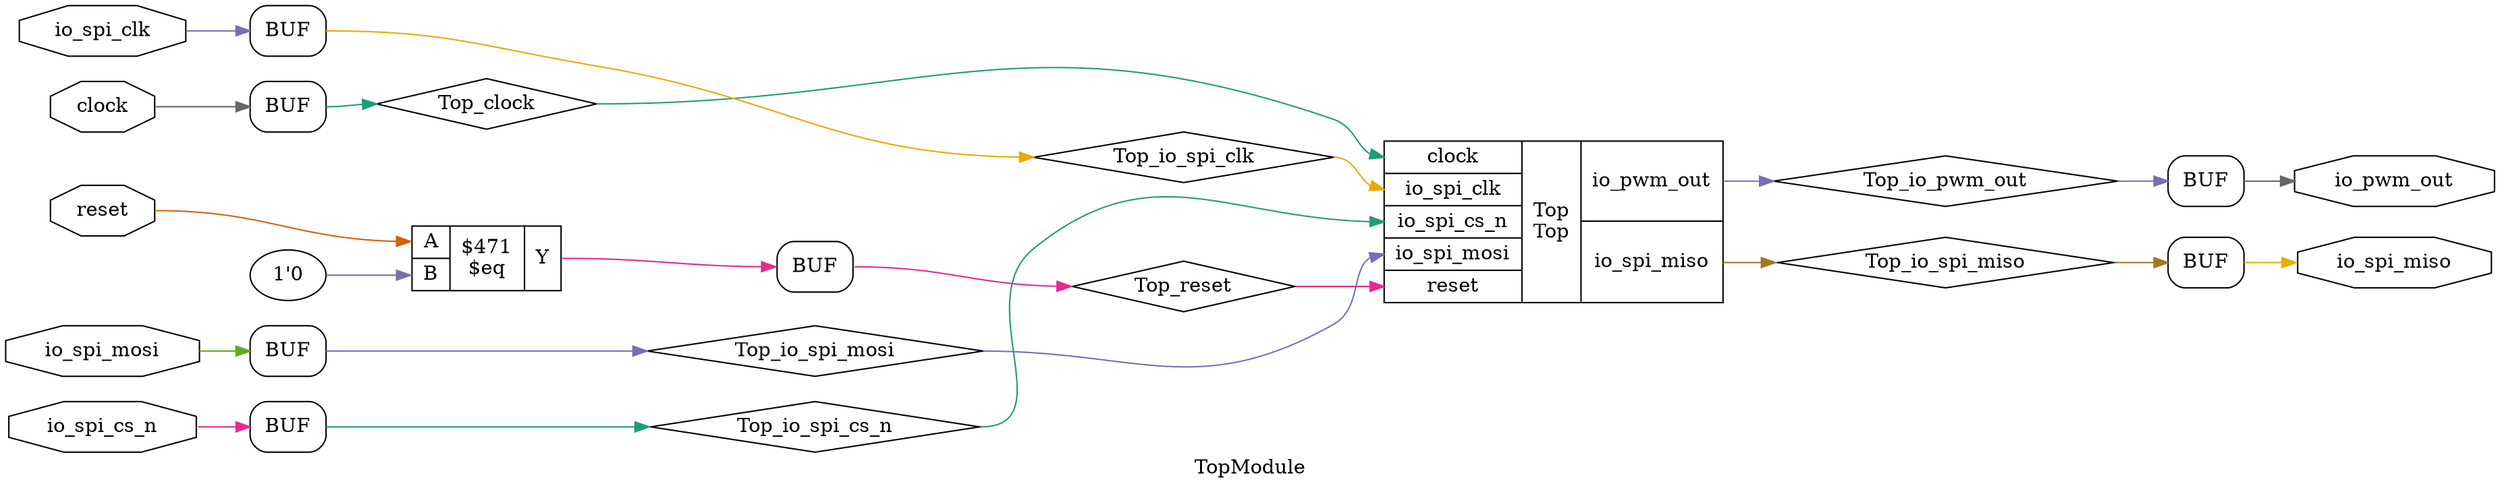 digraph "TopModule" {
label="TopModule";
rankdir="LR";
remincross=true;
n2 [ shape=diamond, label="Top_io_pwm_out", color="black", fontcolor="black" ];
n3 [ shape=diamond, label="Top_io_spi_cs_n", color="black", fontcolor="black" ];
n4 [ shape=diamond, label="Top_io_spi_clk", color="black", fontcolor="black" ];
n5 [ shape=diamond, label="Top_io_spi_miso", color="black", fontcolor="black" ];
n6 [ shape=diamond, label="Top_io_spi_mosi", color="black", fontcolor="black" ];
n7 [ shape=diamond, label="Top_reset", color="black", fontcolor="black" ];
n8 [ shape=diamond, label="Top_clock", color="black", fontcolor="black" ];
n9 [ shape=octagon, label="io_pwm_out", color="black", fontcolor="black" ];
n10 [ shape=octagon, label="io_spi_cs_n", color="black", fontcolor="black" ];
n11 [ shape=octagon, label="io_spi_clk", color="black", fontcolor="black" ];
n12 [ shape=octagon, label="io_spi_miso", color="black", fontcolor="black" ];
n13 [ shape=octagon, label="io_spi_mosi", color="black", fontcolor="black" ];
n14 [ shape=octagon, label="reset", color="black", fontcolor="black" ];
n15 [ shape=octagon, label="clock", color="black", fontcolor="black" ];
{ rank="source"; n10; n11; n13; n14; n15;}
{ rank="sink"; n12; n9;}
v0 [ label="1'0" ];
c19 [ shape=record, label="{{<p16> A|<p17> B}|$471\n$eq|{<p18> Y}}" ];
c20 [ shape=record, label="{{<p15> clock|<p11> io_spi_clk|<p10> io_spi_cs_n|<p13> io_spi_mosi|<p14> reset}|Top\nTop|{<p9> io_pwm_out|<p12> io_spi_miso}}" ];
x1 [shape=box, style=rounded, label="BUF"];
x2 [shape=box, style=rounded, label="BUF"];
x3 [shape=box, style=rounded, label="BUF"];
x4 [shape=box, style=rounded, label="BUF"];
x5 [shape=box, style=rounded, label="BUF"];
x6 [shape=box, style=rounded, label="BUF"];
x7 [shape=box, style=rounded, label="BUF"];
c19:p18:e -> x4:w:w [colorscheme="dark28", color="4", fontcolor="4", label=""];
n10:e -> x7:w:w [colorscheme="dark28", color="4", fontcolor="4", label=""];
n11:e -> x6:w:w [colorscheme="dark28", color="3", fontcolor="3", label=""];
x1:e:e -> n12:w [colorscheme="dark28", color="6", fontcolor="6", label=""];
n13:e -> x5:w:w [colorscheme="dark28", color="5", fontcolor="5", label=""];
n14:e -> c19:p16:w [colorscheme="dark28", color="2", fontcolor="2", label=""];
n15:e -> x3:w:w [colorscheme="dark28", color="8", fontcolor="8", label=""];
c20:p9:e -> n2:w [colorscheme="dark28", color="3", fontcolor="3", label=""];
n2:e -> x2:w:w [colorscheme="dark28", color="3", fontcolor="3", label=""];
x7:e:e -> n3:w [colorscheme="dark28", color="1", fontcolor="1", label=""];
n3:e -> c20:p10:w [colorscheme="dark28", color="1", fontcolor="1", label=""];
x6:e:e -> n4:w [colorscheme="dark28", color="6", fontcolor="6", label=""];
n4:e -> c20:p11:w [colorscheme="dark28", color="6", fontcolor="6", label=""];
c20:p12:e -> n5:w [colorscheme="dark28", color="7", fontcolor="7", label=""];
n5:e -> x1:w:w [colorscheme="dark28", color="7", fontcolor="7", label=""];
x5:e:e -> n6:w [colorscheme="dark28", color="3", fontcolor="3", label=""];
n6:e -> c20:p13:w [colorscheme="dark28", color="3", fontcolor="3", label=""];
x4:e:e -> n7:w [colorscheme="dark28", color="4", fontcolor="4", label=""];
n7:e -> c20:p14:w [colorscheme="dark28", color="4", fontcolor="4", label=""];
x3:e:e -> n8:w [colorscheme="dark28", color="1", fontcolor="1", label=""];
n8:e -> c20:p15:w [colorscheme="dark28", color="1", fontcolor="1", label=""];
x2:e:e -> n9:w [colorscheme="dark28", color="8", fontcolor="8", label=""];
v0:e -> c19:p17:w [colorscheme="dark28", color="3", fontcolor="3", label=""];
}

